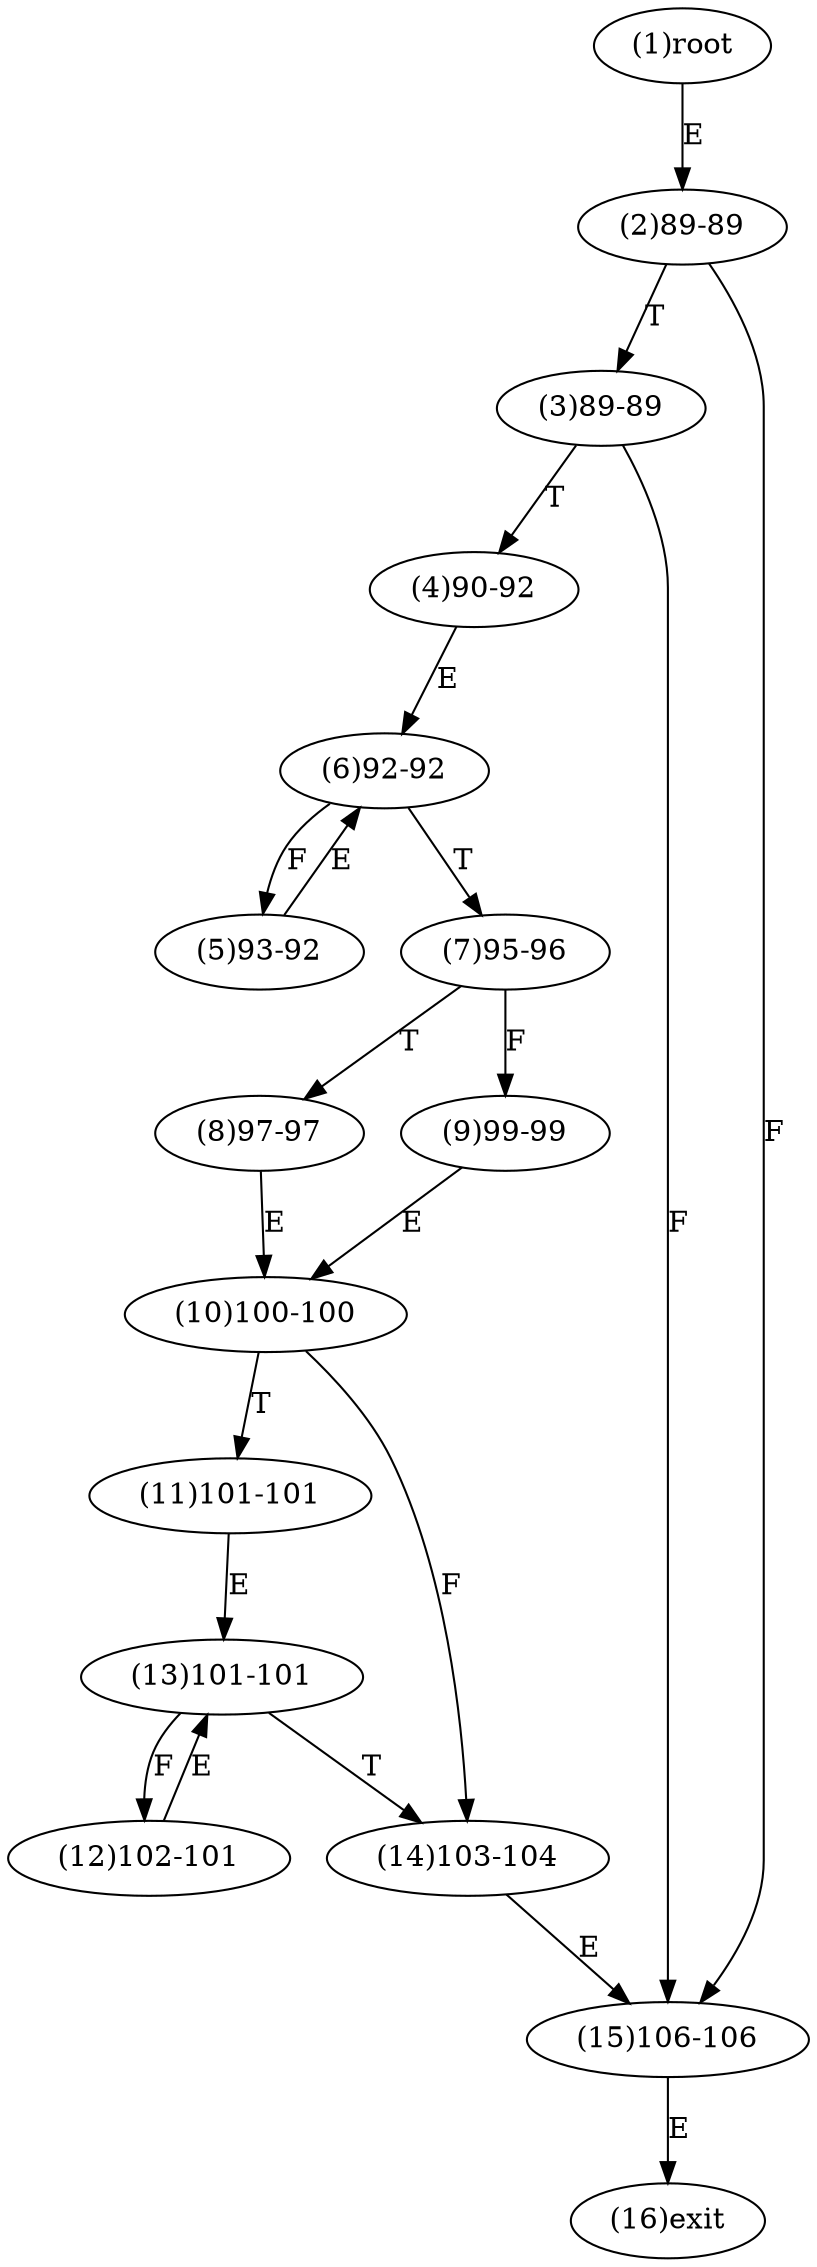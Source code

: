 digraph "" { 
1[ label="(1)root"];
2[ label="(2)89-89"];
3[ label="(3)89-89"];
4[ label="(4)90-92"];
5[ label="(5)93-92"];
6[ label="(6)92-92"];
7[ label="(7)95-96"];
8[ label="(8)97-97"];
9[ label="(9)99-99"];
10[ label="(10)100-100"];
11[ label="(11)101-101"];
12[ label="(12)102-101"];
13[ label="(13)101-101"];
14[ label="(14)103-104"];
15[ label="(15)106-106"];
16[ label="(16)exit"];
1->2[ label="E"];
2->15[ label="F"];
2->3[ label="T"];
3->15[ label="F"];
3->4[ label="T"];
4->6[ label="E"];
5->6[ label="E"];
6->5[ label="F"];
6->7[ label="T"];
7->9[ label="F"];
7->8[ label="T"];
8->10[ label="E"];
9->10[ label="E"];
10->14[ label="F"];
10->11[ label="T"];
11->13[ label="E"];
12->13[ label="E"];
13->12[ label="F"];
13->14[ label="T"];
14->15[ label="E"];
15->16[ label="E"];
}